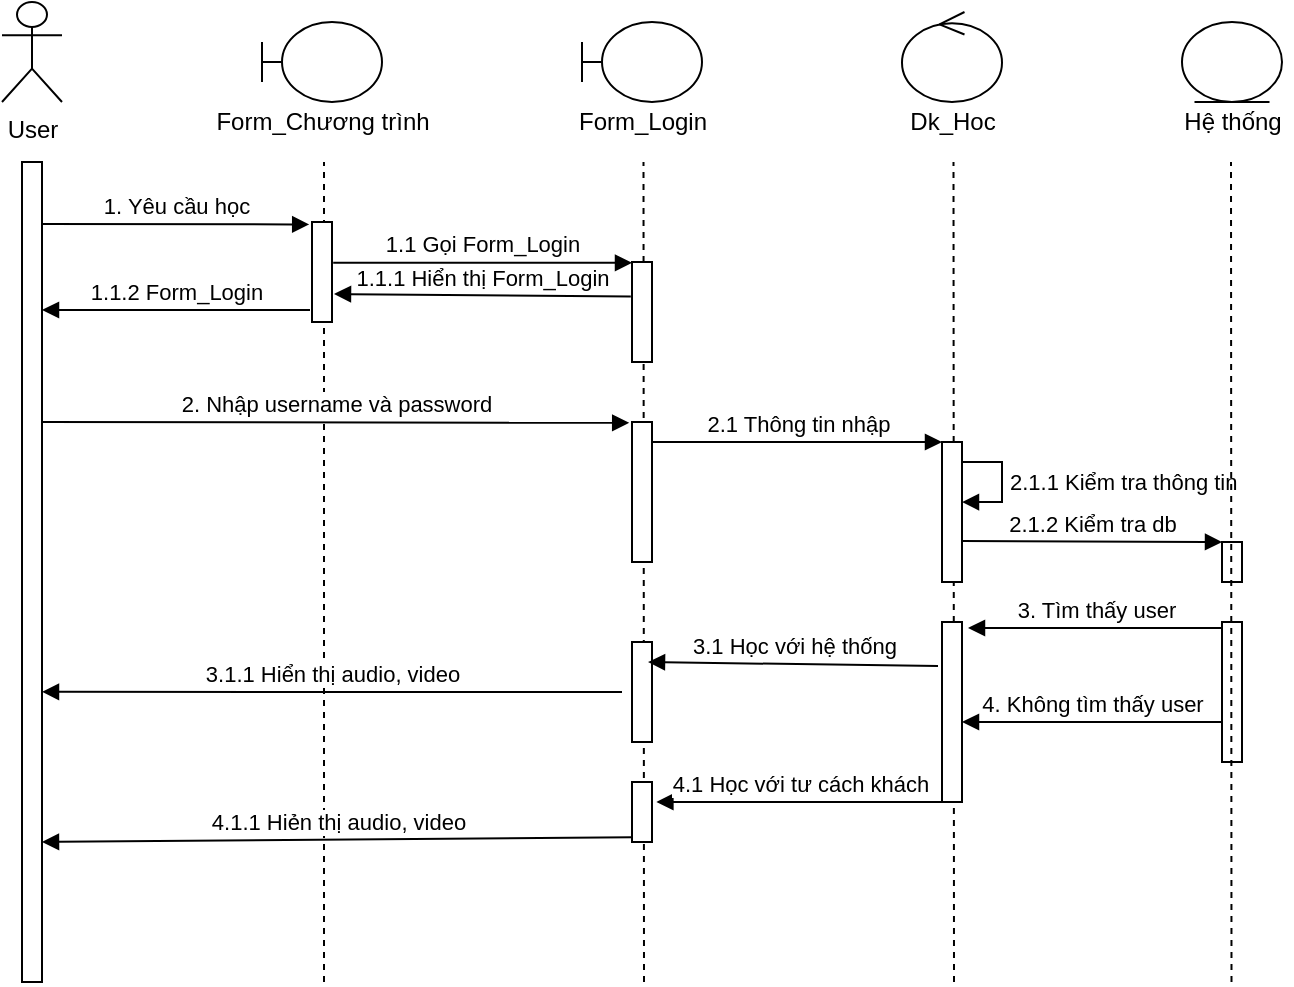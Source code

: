 <mxfile version="15.1.1" type="device"><diagram id="WaRbH0cQ9p0GQqyUKWph" name="Page-1"><mxGraphModel dx="1040" dy="588" grid="1" gridSize="10" guides="1" tooltips="1" connect="1" arrows="1" fold="1" page="1" pageScale="1" pageWidth="827" pageHeight="1169" math="0" shadow="0"><root><mxCell id="0"/><mxCell id="1" parent="0"/><mxCell id="iBhpap6DhzYebrGnbVOE-1" value="User" style="shape=umlActor;verticalLabelPosition=bottom;verticalAlign=top;html=1;outlineConnect=0;" vertex="1" parent="1"><mxGeometry x="80" y="70" width="30" height="50" as="geometry"/></mxCell><mxCell id="iBhpap6DhzYebrGnbVOE-6" value="" style="html=1;points=[];perimeter=orthogonalPerimeter;" vertex="1" parent="1"><mxGeometry x="90" y="150" width="10" height="410" as="geometry"/></mxCell><mxCell id="iBhpap6DhzYebrGnbVOE-9" value="" style="shape=umlBoundary;whiteSpace=wrap;html=1;" vertex="1" parent="1"><mxGeometry x="210" y="80" width="60" height="40" as="geometry"/></mxCell><mxCell id="iBhpap6DhzYebrGnbVOE-10" value="Form_Chương trình" style="text;html=1;align=center;verticalAlign=middle;resizable=0;points=[];autosize=1;strokeColor=none;fillColor=none;" vertex="1" parent="1"><mxGeometry x="180" y="120" width="120" height="20" as="geometry"/></mxCell><mxCell id="iBhpap6DhzYebrGnbVOE-12" value="" style="endArrow=none;dashed=1;html=1;" edge="1" parent="1"><mxGeometry width="50" height="50" relative="1" as="geometry"><mxPoint x="241" y="560" as="sourcePoint"/><mxPoint x="241" y="150" as="targetPoint"/></mxGeometry></mxCell><mxCell id="iBhpap6DhzYebrGnbVOE-13" value="" style="shape=umlBoundary;whiteSpace=wrap;html=1;" vertex="1" parent="1"><mxGeometry x="370" y="80" width="60" height="40" as="geometry"/></mxCell><mxCell id="iBhpap6DhzYebrGnbVOE-15" value="Form_Login" style="text;html=1;align=center;verticalAlign=middle;resizable=0;points=[];autosize=1;strokeColor=none;fillColor=none;" vertex="1" parent="1"><mxGeometry x="360" y="120" width="80" height="20" as="geometry"/></mxCell><mxCell id="iBhpap6DhzYebrGnbVOE-17" value="" style="endArrow=none;dashed=1;html=1;" edge="1" parent="1"><mxGeometry width="50" height="50" relative="1" as="geometry"><mxPoint x="401" y="560" as="sourcePoint"/><mxPoint x="400.75" y="150" as="targetPoint"/></mxGeometry></mxCell><mxCell id="iBhpap6DhzYebrGnbVOE-18" value="" style="ellipse;shape=umlControl;whiteSpace=wrap;html=1;" vertex="1" parent="1"><mxGeometry x="530" y="75" width="50" height="45" as="geometry"/></mxCell><mxCell id="iBhpap6DhzYebrGnbVOE-19" value="Dk_Hoc" style="text;html=1;align=center;verticalAlign=middle;resizable=0;points=[];autosize=1;strokeColor=none;fillColor=none;" vertex="1" parent="1"><mxGeometry x="525" y="120" width="60" height="20" as="geometry"/></mxCell><mxCell id="iBhpap6DhzYebrGnbVOE-20" value="" style="endArrow=none;dashed=1;html=1;" edge="1" parent="1"><mxGeometry width="50" height="50" relative="1" as="geometry"><mxPoint x="556" y="560" as="sourcePoint"/><mxPoint x="555.75" y="150" as="targetPoint"/></mxGeometry></mxCell><mxCell id="iBhpap6DhzYebrGnbVOE-21" value="" style="ellipse;shape=umlEntity;whiteSpace=wrap;html=1;" vertex="1" parent="1"><mxGeometry x="670" y="80" width="50" height="40" as="geometry"/></mxCell><mxCell id="iBhpap6DhzYebrGnbVOE-22" value="Hệ thống" style="text;html=1;align=center;verticalAlign=middle;resizable=0;points=[];autosize=1;strokeColor=none;fillColor=none;" vertex="1" parent="1"><mxGeometry x="665" y="120" width="60" height="20" as="geometry"/></mxCell><mxCell id="iBhpap6DhzYebrGnbVOE-29" value="" style="html=1;points=[];perimeter=orthogonalPerimeter;" vertex="1" parent="1"><mxGeometry x="235" y="180" width="10" height="50" as="geometry"/></mxCell><mxCell id="iBhpap6DhzYebrGnbVOE-31" value="1. Yêu cầu học" style="html=1;verticalAlign=bottom;endArrow=block;entryX=-0.14;entryY=0.024;entryDx=0;entryDy=0;entryPerimeter=0;" edge="1" parent="1" target="iBhpap6DhzYebrGnbVOE-29"><mxGeometry width="80" relative="1" as="geometry"><mxPoint x="100" y="181" as="sourcePoint"/><mxPoint x="230" y="180" as="targetPoint"/></mxGeometry></mxCell><mxCell id="iBhpap6DhzYebrGnbVOE-32" value="1.1.2 Form_Login" style="html=1;verticalAlign=bottom;endArrow=block;" edge="1" parent="1"><mxGeometry width="80" relative="1" as="geometry"><mxPoint x="234" y="224" as="sourcePoint"/><mxPoint x="100" y="224" as="targetPoint"/><Array as="points"/></mxGeometry></mxCell><mxCell id="iBhpap6DhzYebrGnbVOE-33" value="" style="html=1;points=[];perimeter=orthogonalPerimeter;" vertex="1" parent="1"><mxGeometry x="395" y="200" width="10" height="50" as="geometry"/></mxCell><mxCell id="iBhpap6DhzYebrGnbVOE-35" value="1.1 Gọi Form_Login" style="html=1;verticalAlign=bottom;endArrow=block;exitX=1.06;exitY=0.408;exitDx=0;exitDy=0;exitPerimeter=0;" edge="1" parent="1" source="iBhpap6DhzYebrGnbVOE-29" target="iBhpap6DhzYebrGnbVOE-33"><mxGeometry width="80" relative="1" as="geometry"><mxPoint x="370" y="330" as="sourcePoint"/><mxPoint x="450" y="330" as="targetPoint"/></mxGeometry></mxCell><mxCell id="iBhpap6DhzYebrGnbVOE-36" value="1.1.1 Hiển thị Form_Login" style="html=1;verticalAlign=bottom;endArrow=block;exitX=-0.06;exitY=0.344;exitDx=0;exitDy=0;exitPerimeter=0;" edge="1" parent="1" source="iBhpap6DhzYebrGnbVOE-33"><mxGeometry width="80" relative="1" as="geometry"><mxPoint x="370" y="330" as="sourcePoint"/><mxPoint x="246" y="216" as="targetPoint"/></mxGeometry></mxCell><mxCell id="iBhpap6DhzYebrGnbVOE-37" value="" style="html=1;points=[];perimeter=orthogonalPerimeter;" vertex="1" parent="1"><mxGeometry x="395" y="280" width="10" height="70" as="geometry"/></mxCell><mxCell id="iBhpap6DhzYebrGnbVOE-38" value="2. Nhập username và password" style="html=1;verticalAlign=bottom;endArrow=block;entryX=-0.14;entryY=0.006;entryDx=0;entryDy=0;entryPerimeter=0;" edge="1" parent="1" target="iBhpap6DhzYebrGnbVOE-37"><mxGeometry width="80" relative="1" as="geometry"><mxPoint x="100" y="280" as="sourcePoint"/><mxPoint x="390" y="280" as="targetPoint"/></mxGeometry></mxCell><mxCell id="iBhpap6DhzYebrGnbVOE-39" value="" style="html=1;points=[];perimeter=orthogonalPerimeter;" vertex="1" parent="1"><mxGeometry x="550" y="290" width="10" height="70" as="geometry"/></mxCell><mxCell id="iBhpap6DhzYebrGnbVOE-40" value="2.1 Thông tin nhập" style="html=1;verticalAlign=bottom;endArrow=block;" edge="1" parent="1"><mxGeometry width="80" relative="1" as="geometry"><mxPoint x="405" y="290" as="sourcePoint"/><mxPoint x="550" y="290" as="targetPoint"/></mxGeometry></mxCell><mxCell id="iBhpap6DhzYebrGnbVOE-46" value="2.1.1 Kiểm tra thông tin" style="edgeStyle=orthogonalEdgeStyle;html=1;align=left;spacingLeft=2;endArrow=block;rounded=0;entryX=1;entryY=0.429;entryDx=0;entryDy=0;entryPerimeter=0;" edge="1" target="iBhpap6DhzYebrGnbVOE-39" parent="1"><mxGeometry relative="1" as="geometry"><mxPoint x="560" y="300" as="sourcePoint"/><Array as="points"><mxPoint x="580" y="300"/><mxPoint x="580" y="320"/></Array><mxPoint x="565" y="320" as="targetPoint"/></mxGeometry></mxCell><mxCell id="iBhpap6DhzYebrGnbVOE-47" value="" style="html=1;points=[];perimeter=orthogonalPerimeter;" vertex="1" parent="1"><mxGeometry x="690" y="340" width="10" height="20" as="geometry"/></mxCell><mxCell id="iBhpap6DhzYebrGnbVOE-48" value="2.1.2 Kiểm tra db" style="html=1;verticalAlign=bottom;endArrow=block;" edge="1" parent="1"><mxGeometry width="80" relative="1" as="geometry"><mxPoint x="560" y="339.5" as="sourcePoint"/><mxPoint x="690" y="340" as="targetPoint"/></mxGeometry></mxCell><mxCell id="iBhpap6DhzYebrGnbVOE-50" value="" style="html=1;points=[];perimeter=orthogonalPerimeter;" vertex="1" parent="1"><mxGeometry x="690" y="380" width="10" height="70" as="geometry"/></mxCell><mxCell id="iBhpap6DhzYebrGnbVOE-51" value="" style="endArrow=none;dashed=1;html=1;" edge="1" parent="1"><mxGeometry width="50" height="50" relative="1" as="geometry"><mxPoint x="694.75" y="560" as="sourcePoint"/><mxPoint x="694.5" y="150" as="targetPoint"/></mxGeometry></mxCell><mxCell id="iBhpap6DhzYebrGnbVOE-53" value="" style="html=1;points=[];perimeter=orthogonalPerimeter;" vertex="1" parent="1"><mxGeometry x="550" y="380" width="10" height="90" as="geometry"/></mxCell><mxCell id="iBhpap6DhzYebrGnbVOE-54" value="3. Tìm thấy user" style="html=1;verticalAlign=bottom;endArrow=block;" edge="1" parent="1"><mxGeometry width="80" relative="1" as="geometry"><mxPoint x="690" y="383" as="sourcePoint"/><mxPoint x="563" y="383" as="targetPoint"/></mxGeometry></mxCell><mxCell id="iBhpap6DhzYebrGnbVOE-55" value="4. Không tìm thấy user" style="html=1;verticalAlign=bottom;endArrow=block;" edge="1" parent="1"><mxGeometry width="80" relative="1" as="geometry"><mxPoint x="690" y="430" as="sourcePoint"/><mxPoint x="560" y="430" as="targetPoint"/><Array as="points"><mxPoint x="627" y="430"/></Array></mxGeometry></mxCell><mxCell id="iBhpap6DhzYebrGnbVOE-56" value="" style="html=1;points=[];perimeter=orthogonalPerimeter;" vertex="1" parent="1"><mxGeometry x="395" y="390" width="10" height="50" as="geometry"/></mxCell><mxCell id="iBhpap6DhzYebrGnbVOE-57" value="3.1 Học với hệ thống" style="html=1;verticalAlign=bottom;endArrow=block;exitX=-0.2;exitY=0.245;exitDx=0;exitDy=0;exitPerimeter=0;" edge="1" parent="1" source="iBhpap6DhzYebrGnbVOE-53"><mxGeometry width="80" relative="1" as="geometry"><mxPoint x="530" y="400" as="sourcePoint"/><mxPoint x="403" y="400" as="targetPoint"/></mxGeometry></mxCell><mxCell id="iBhpap6DhzYebrGnbVOE-58" value="3.1.1 Hiển thị audio, video" style="html=1;verticalAlign=bottom;endArrow=block;" edge="1" parent="1"><mxGeometry width="80" relative="1" as="geometry"><mxPoint x="390" y="415" as="sourcePoint"/><mxPoint x="100" y="414.9" as="targetPoint"/></mxGeometry></mxCell><mxCell id="iBhpap6DhzYebrGnbVOE-59" value="4.1 Học với tư cách khách" style="html=1;verticalAlign=bottom;endArrow=block;entryX=1.22;entryY=0.333;entryDx=0;entryDy=0;entryPerimeter=0;" edge="1" parent="1" target="iBhpap6DhzYebrGnbVOE-60"><mxGeometry width="80" relative="1" as="geometry"><mxPoint x="550" y="470" as="sourcePoint"/><mxPoint x="410" y="472" as="targetPoint"/><Array as="points"><mxPoint x="495" y="470"/></Array></mxGeometry></mxCell><mxCell id="iBhpap6DhzYebrGnbVOE-60" value="" style="html=1;points=[];perimeter=orthogonalPerimeter;" vertex="1" parent="1"><mxGeometry x="395" y="460" width="10" height="30" as="geometry"/></mxCell><mxCell id="iBhpap6DhzYebrGnbVOE-62" value="4.1.1 Hiẻn thị audio, video" style="html=1;verticalAlign=bottom;endArrow=block;exitX=0.02;exitY=0.92;exitDx=0;exitDy=0;exitPerimeter=0;" edge="1" parent="1" source="iBhpap6DhzYebrGnbVOE-60"><mxGeometry width="80" relative="1" as="geometry"><mxPoint x="390" y="490" as="sourcePoint"/><mxPoint x="100" y="490" as="targetPoint"/></mxGeometry></mxCell></root></mxGraphModel></diagram></mxfile>